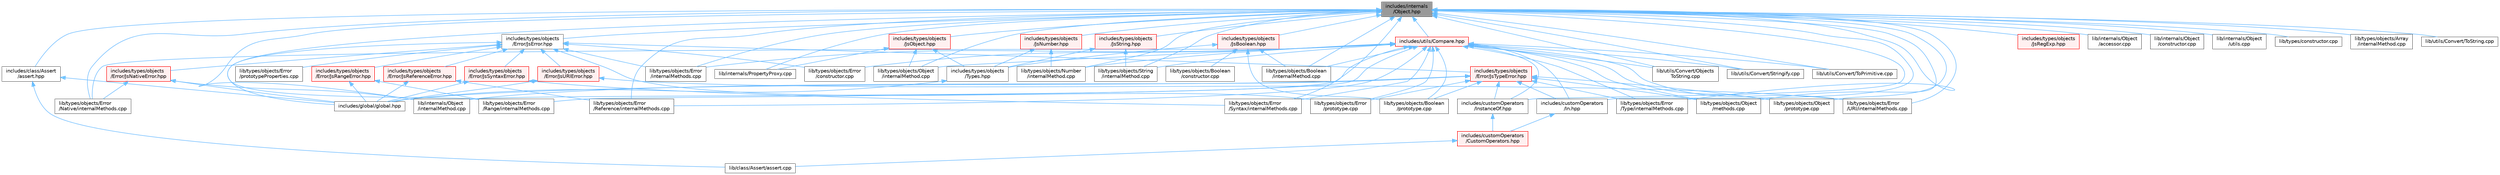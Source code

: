 digraph "includes/internals/Object.hpp"
{
 // LATEX_PDF_SIZE
  bgcolor="transparent";
  edge [fontname=Helvetica,fontsize=10,labelfontname=Helvetica,labelfontsize=10];
  node [fontname=Helvetica,fontsize=10,shape=box,height=0.2,width=0.4];
  Node1 [id="Node000001",label="includes/internals\l/Object.hpp",height=0.2,width=0.4,color="gray40", fillcolor="grey60", style="filled", fontcolor="black",tooltip=" "];
  Node1 -> Node2 [id="edge1_Node000001_Node000002",dir="back",color="steelblue1",style="solid",tooltip=" "];
  Node2 [id="Node000002",label="includes/class/Assert\l/assert.hpp",height=0.2,width=0.4,color="grey40", fillcolor="white", style="filled",URL="$assert_8hpp.html",tooltip=" "];
  Node2 -> Node3 [id="edge2_Node000002_Node000003",dir="back",color="steelblue1",style="solid",tooltip=" "];
  Node3 [id="Node000003",label="includes/global/global.hpp",height=0.2,width=0.4,color="grey40", fillcolor="white", style="filled",URL="$global_8hpp.html",tooltip=" "];
  Node2 -> Node4 [id="edge3_Node000002_Node000004",dir="back",color="steelblue1",style="solid",tooltip=" "];
  Node4 [id="Node000004",label="lib/class/Assert/assert.cpp",height=0.2,width=0.4,color="grey40", fillcolor="white", style="filled",URL="$assert_8cpp.html",tooltip=" "];
  Node1 -> Node5 [id="edge4_Node000001_Node000005",dir="back",color="steelblue1",style="solid",tooltip=" "];
  Node5 [id="Node000005",label="includes/customOperators\l/In.hpp",height=0.2,width=0.4,color="grey40", fillcolor="white", style="filled",URL="$In_8hpp.html",tooltip=" "];
  Node5 -> Node6 [id="edge5_Node000005_Node000006",dir="back",color="steelblue1",style="solid",tooltip=" "];
  Node6 [id="Node000006",label="includes/customOperators\l/CustomOperators.hpp",height=0.2,width=0.4,color="red", fillcolor="#FFF0F0", style="filled",URL="$CustomOperators_8hpp.html",tooltip=" "];
  Node6 -> Node4 [id="edge6_Node000006_Node000004",dir="back",color="steelblue1",style="solid",tooltip=" "];
  Node1 -> Node8 [id="edge7_Node000001_Node000008",dir="back",color="steelblue1",style="solid",tooltip=" "];
  Node8 [id="Node000008",label="includes/customOperators\l/InstanceOf.hpp",height=0.2,width=0.4,color="grey40", fillcolor="white", style="filled",URL="$InstanceOf_8hpp.html",tooltip=" "];
  Node8 -> Node6 [id="edge8_Node000008_Node000006",dir="back",color="steelblue1",style="solid",tooltip=" "];
  Node1 -> Node9 [id="edge9_Node000001_Node000009",dir="back",color="steelblue1",style="solid",tooltip=" "];
  Node9 [id="Node000009",label="includes/types/objects\l/Error/JsError.hpp",height=0.2,width=0.4,color="grey40", fillcolor="white", style="filled",URL="$JsError_8hpp.html",tooltip=" "];
  Node9 -> Node3 [id="edge10_Node000009_Node000003",dir="back",color="steelblue1",style="solid",tooltip=" "];
  Node9 -> Node10 [id="edge11_Node000009_Node000010",dir="back",color="steelblue1",style="solid",tooltip=" "];
  Node10 [id="Node000010",label="includes/types/objects\l/Error/JsNativeError.hpp",height=0.2,width=0.4,color="red", fillcolor="#FFF0F0", style="filled",URL="$JsNativeError_8hpp.html",tooltip=" "];
  Node10 -> Node3 [id="edge12_Node000010_Node000003",dir="back",color="steelblue1",style="solid",tooltip=" "];
  Node10 -> Node12 [id="edge13_Node000010_Node000012",dir="back",color="steelblue1",style="solid",tooltip=" "];
  Node12 [id="Node000012",label="lib/internals/Object\l/internalMethod.cpp",height=0.2,width=0.4,color="grey40", fillcolor="white", style="filled",URL="$internals_2Object_2internalMethod_8cpp.html",tooltip=" "];
  Node10 -> Node14 [id="edge14_Node000010_Node000014",dir="back",color="steelblue1",style="solid",tooltip=" "];
  Node14 [id="Node000014",label="lib/types/objects/Error\l/Native/internalMethods.cpp",height=0.2,width=0.4,color="grey40", fillcolor="white", style="filled",URL="$Native_2internalMethods_8cpp.html",tooltip=" "];
  Node9 -> Node16 [id="edge15_Node000009_Node000016",dir="back",color="steelblue1",style="solid",tooltip=" "];
  Node16 [id="Node000016",label="includes/types/objects\l/Error/JsRangeError.hpp",height=0.2,width=0.4,color="red", fillcolor="#FFF0F0", style="filled",URL="$JsRangeError_8hpp.html",tooltip=" "];
  Node16 -> Node3 [id="edge16_Node000016_Node000003",dir="back",color="steelblue1",style="solid",tooltip=" "];
  Node16 -> Node19 [id="edge17_Node000016_Node000019",dir="back",color="steelblue1",style="solid",tooltip=" "];
  Node19 [id="Node000019",label="lib/types/objects/Error\l/Range/internalMethods.cpp",height=0.2,width=0.4,color="grey40", fillcolor="white", style="filled",URL="$Range_2internalMethods_8cpp.html",tooltip=" "];
  Node9 -> Node21 [id="edge18_Node000009_Node000021",dir="back",color="steelblue1",style="solid",tooltip=" "];
  Node21 [id="Node000021",label="includes/types/objects\l/Error/JsReferenceError.hpp",height=0.2,width=0.4,color="red", fillcolor="#FFF0F0", style="filled",URL="$JsReferenceError_8hpp.html",tooltip=" "];
  Node21 -> Node3 [id="edge19_Node000021_Node000003",dir="back",color="steelblue1",style="solid",tooltip=" "];
  Node21 -> Node23 [id="edge20_Node000021_Node000023",dir="back",color="steelblue1",style="solid",tooltip=" "];
  Node23 [id="Node000023",label="lib/types/objects/Error\l/Reference/internalMethods.cpp",height=0.2,width=0.4,color="grey40", fillcolor="white", style="filled",URL="$Reference_2internalMethods_8cpp.html",tooltip=" "];
  Node9 -> Node25 [id="edge21_Node000009_Node000025",dir="back",color="steelblue1",style="solid",tooltip=" "];
  Node25 [id="Node000025",label="includes/types/objects\l/Error/JsSyntaxError.hpp",height=0.2,width=0.4,color="red", fillcolor="#FFF0F0", style="filled",URL="$JsSyntaxError_8hpp.html",tooltip=" "];
  Node25 -> Node3 [id="edge22_Node000025_Node000003",dir="back",color="steelblue1",style="solid",tooltip=" "];
  Node25 -> Node27 [id="edge23_Node000025_Node000027",dir="back",color="steelblue1",style="solid",tooltip=" "];
  Node27 [id="Node000027",label="lib/types/objects/Error\l/Syntax/internalMethods.cpp",height=0.2,width=0.4,color="grey40", fillcolor="white", style="filled",URL="$Syntax_2internalMethods_8cpp.html",tooltip=" "];
  Node9 -> Node29 [id="edge24_Node000009_Node000029",dir="back",color="steelblue1",style="solid",tooltip=" "];
  Node29 [id="Node000029",label="includes/types/objects\l/Error/JsTypeError.hpp",height=0.2,width=0.4,color="red", fillcolor="#FFF0F0", style="filled",URL="$JsTypeError_8hpp.html",tooltip=" "];
  Node29 -> Node5 [id="edge25_Node000029_Node000005",dir="back",color="steelblue1",style="solid",tooltip=" "];
  Node29 -> Node8 [id="edge26_Node000029_Node000008",dir="back",color="steelblue1",style="solid",tooltip=" "];
  Node29 -> Node3 [id="edge27_Node000029_Node000003",dir="back",color="steelblue1",style="solid",tooltip=" "];
  Node29 -> Node12 [id="edge28_Node000029_Node000012",dir="back",color="steelblue1",style="solid",tooltip=" "];
  Node29 -> Node31 [id="edge29_Node000029_Node000031",dir="back",color="steelblue1",style="solid",tooltip=" "];
  Node31 [id="Node000031",label="lib/types/objects/Boolean\l/prototype.cpp",height=0.2,width=0.4,color="grey40", fillcolor="white", style="filled",URL="$Boolean_2prototype_8cpp.html",tooltip=" "];
  Node29 -> Node33 [id="edge30_Node000029_Node000033",dir="back",color="steelblue1",style="solid",tooltip=" "];
  Node33 [id="Node000033",label="lib/types/objects/Error\l/Type/internalMethods.cpp",height=0.2,width=0.4,color="grey40", fillcolor="white", style="filled",URL="$Type_2internalMethods_8cpp.html",tooltip=" "];
  Node29 -> Node35 [id="edge31_Node000029_Node000035",dir="back",color="steelblue1",style="solid",tooltip=" "];
  Node35 [id="Node000035",label="lib/types/objects/Error\l/prototype.cpp",height=0.2,width=0.4,color="grey40", fillcolor="white", style="filled",URL="$Error_2prototype_8cpp.html",tooltip=" "];
  Node29 -> Node38 [id="edge32_Node000029_Node000038",dir="back",color="steelblue1",style="solid",tooltip=" "];
  Node38 [id="Node000038",label="lib/types/objects/Object\l/methods.cpp",height=0.2,width=0.4,color="grey40", fillcolor="white", style="filled",URL="$Object_2methods_8cpp.html",tooltip=" "];
  Node29 -> Node39 [id="edge33_Node000029_Node000039",dir="back",color="steelblue1",style="solid",tooltip=" "];
  Node39 [id="Node000039",label="lib/types/objects/Object\l/prototype.cpp",height=0.2,width=0.4,color="grey40", fillcolor="white", style="filled",URL="$Object_2prototype_8cpp.html",tooltip=" "];
  Node9 -> Node47 [id="edge34_Node000009_Node000047",dir="back",color="steelblue1",style="solid",tooltip=" "];
  Node47 [id="Node000047",label="includes/types/objects\l/Error/JsURIError.hpp",height=0.2,width=0.4,color="red", fillcolor="#FFF0F0", style="filled",URL="$JsURIError_8hpp.html",tooltip=" "];
  Node47 -> Node3 [id="edge35_Node000047_Node000003",dir="back",color="steelblue1",style="solid",tooltip=" "];
  Node47 -> Node49 [id="edge36_Node000047_Node000049",dir="back",color="steelblue1",style="solid",tooltip=" "];
  Node49 [id="Node000049",label="lib/types/objects/Error\l/URI/internalMethods.cpp",height=0.2,width=0.4,color="grey40", fillcolor="white", style="filled",URL="$URI_2internalMethods_8cpp.html",tooltip=" "];
  Node9 -> Node51 [id="edge37_Node000009_Node000051",dir="back",color="steelblue1",style="solid",tooltip=" "];
  Node51 [id="Node000051",label="lib/types/objects/Error\l/constructor.cpp",height=0.2,width=0.4,color="grey40", fillcolor="white", style="filled",URL="$types_2objects_2Error_2constructor_8cpp.html",tooltip=" "];
  Node9 -> Node52 [id="edge38_Node000009_Node000052",dir="back",color="steelblue1",style="solid",tooltip=" "];
  Node52 [id="Node000052",label="lib/types/objects/Error\l/internalMethods.cpp",height=0.2,width=0.4,color="grey40", fillcolor="white", style="filled",URL="$internalMethods_8cpp.html",tooltip=" "];
  Node9 -> Node35 [id="edge39_Node000009_Node000035",dir="back",color="steelblue1",style="solid",tooltip=" "];
  Node9 -> Node53 [id="edge40_Node000009_Node000053",dir="back",color="steelblue1",style="solid",tooltip=" "];
  Node53 [id="Node000053",label="lib/types/objects/Error\l/prototypeProperties.cpp",height=0.2,width=0.4,color="grey40", fillcolor="white", style="filled",URL="$Error_2prototypeProperties_8cpp.html",tooltip=" "];
  Node1 -> Node54 [id="edge41_Node000001_Node000054",dir="back",color="steelblue1",style="solid",tooltip=" "];
  Node54 [id="Node000054",label="includes/types/objects\l/JsBoolean.hpp",height=0.2,width=0.4,color="red", fillcolor="#FFF0F0", style="filled",URL="$JsBoolean_8hpp.html",tooltip=" "];
  Node54 -> Node55 [id="edge42_Node000054_Node000055",dir="back",color="steelblue1",style="solid",tooltip=" "];
  Node55 [id="Node000055",label="includes/types/objects\l/Types.hpp",height=0.2,width=0.4,color="grey40", fillcolor="white", style="filled",URL="$objects_2Types_8hpp.html",tooltip=" "];
  Node55 -> Node3 [id="edge43_Node000055_Node000003",dir="back",color="steelblue1",style="solid",tooltip=" "];
  Node54 -> Node56 [id="edge44_Node000054_Node000056",dir="back",color="steelblue1",style="solid",tooltip=" "];
  Node56 [id="Node000056",label="lib/types/objects/Boolean\l/constructor.cpp",height=0.2,width=0.4,color="grey40", fillcolor="white", style="filled",URL="$types_2objects_2Boolean_2constructor_8cpp.html",tooltip=" "];
  Node54 -> Node57 [id="edge45_Node000054_Node000057",dir="back",color="steelblue1",style="solid",tooltip=" "];
  Node57 [id="Node000057",label="lib/types/objects/Boolean\l/internalMethod.cpp",height=0.2,width=0.4,color="grey40", fillcolor="white", style="filled",URL="$types_2objects_2Boolean_2internalMethod_8cpp.html",tooltip=" "];
  Node54 -> Node31 [id="edge46_Node000054_Node000031",dir="back",color="steelblue1",style="solid",tooltip=" "];
  Node1 -> Node61 [id="edge47_Node000001_Node000061",dir="back",color="steelblue1",style="solid",tooltip=" "];
  Node61 [id="Node000061",label="includes/types/objects\l/JsNumber.hpp",height=0.2,width=0.4,color="red", fillcolor="#FFF0F0", style="filled",URL="$JsNumber_8hpp.html",tooltip=" "];
  Node61 -> Node55 [id="edge48_Node000061_Node000055",dir="back",color="steelblue1",style="solid",tooltip=" "];
  Node61 -> Node63 [id="edge49_Node000061_Node000063",dir="back",color="steelblue1",style="solid",tooltip=" "];
  Node63 [id="Node000063",label="lib/types/objects/Number\l/internalMethod.cpp",height=0.2,width=0.4,color="grey40", fillcolor="white", style="filled",URL="$types_2objects_2Number_2internalMethod_8cpp.html",tooltip=" "];
  Node1 -> Node66 [id="edge50_Node000001_Node000066",dir="back",color="steelblue1",style="solid",tooltip=" "];
  Node66 [id="Node000066",label="includes/types/objects\l/JsObject.hpp",height=0.2,width=0.4,color="red", fillcolor="#FFF0F0", style="filled",URL="$JsObject_8hpp.html",tooltip=" "];
  Node66 -> Node55 [id="edge51_Node000066_Node000055",dir="back",color="steelblue1",style="solid",tooltip=" "];
  Node66 -> Node84 [id="edge52_Node000066_Node000084",dir="back",color="steelblue1",style="solid",tooltip=" "];
  Node84 [id="Node000084",label="lib/internals/PropertyProxy.cpp",height=0.2,width=0.4,color="grey40", fillcolor="white", style="filled",URL="$PropertyProxy_8cpp.html",tooltip=" "];
  Node66 -> Node76 [id="edge53_Node000066_Node000076",dir="back",color="steelblue1",style="solid",tooltip=" "];
  Node76 [id="Node000076",label="lib/types/objects/Object\l/internalMethod.cpp",height=0.2,width=0.4,color="grey40", fillcolor="white", style="filled",URL="$types_2objects_2Object_2internalMethod_8cpp.html",tooltip=" "];
  Node1 -> Node88 [id="edge54_Node000001_Node000088",dir="back",color="steelblue1",style="solid",tooltip=" "];
  Node88 [id="Node000088",label="includes/types/objects\l/JsRegExp.hpp",height=0.2,width=0.4,color="red", fillcolor="#FFF0F0", style="filled",URL="$JsRegExp_8hpp.html",tooltip=" "];
  Node1 -> Node89 [id="edge55_Node000001_Node000089",dir="back",color="steelblue1",style="solid",tooltip=" "];
  Node89 [id="Node000089",label="includes/types/objects\l/JsString.hpp",height=0.2,width=0.4,color="red", fillcolor="#FFF0F0", style="filled",URL="$JsString_8hpp.html",tooltip=" "];
  Node89 -> Node55 [id="edge56_Node000089_Node000055",dir="back",color="steelblue1",style="solid",tooltip=" "];
  Node89 -> Node80 [id="edge57_Node000089_Node000080",dir="back",color="steelblue1",style="solid",tooltip=" "];
  Node80 [id="Node000080",label="lib/types/objects/String\l/internalMethod.cpp",height=0.2,width=0.4,color="grey40", fillcolor="white", style="filled",URL="$types_2objects_2String_2internalMethod_8cpp.html",tooltip=" "];
  Node1 -> Node92 [id="edge58_Node000001_Node000092",dir="back",color="steelblue1",style="solid",tooltip=" "];
  Node92 [id="Node000092",label="includes/utils/Compare.hpp",height=0.2,width=0.4,color="red", fillcolor="#FFF0F0", style="filled",URL="$Compare_8hpp.html",tooltip=" "];
  Node92 -> Node5 [id="edge59_Node000092_Node000005",dir="back",color="steelblue1",style="solid",tooltip=" "];
  Node92 -> Node8 [id="edge60_Node000092_Node000008",dir="back",color="steelblue1",style="solid",tooltip=" "];
  Node92 -> Node12 [id="edge61_Node000092_Node000012",dir="back",color="steelblue1",style="solid",tooltip=" "];
  Node92 -> Node57 [id="edge62_Node000092_Node000057",dir="back",color="steelblue1",style="solid",tooltip=" "];
  Node92 -> Node31 [id="edge63_Node000092_Node000031",dir="back",color="steelblue1",style="solid",tooltip=" "];
  Node92 -> Node14 [id="edge64_Node000092_Node000014",dir="back",color="steelblue1",style="solid",tooltip=" "];
  Node92 -> Node19 [id="edge65_Node000092_Node000019",dir="back",color="steelblue1",style="solid",tooltip=" "];
  Node92 -> Node23 [id="edge66_Node000092_Node000023",dir="back",color="steelblue1",style="solid",tooltip=" "];
  Node92 -> Node27 [id="edge67_Node000092_Node000027",dir="back",color="steelblue1",style="solid",tooltip=" "];
  Node92 -> Node33 [id="edge68_Node000092_Node000033",dir="back",color="steelblue1",style="solid",tooltip=" "];
  Node92 -> Node49 [id="edge69_Node000092_Node000049",dir="back",color="steelblue1",style="solid",tooltip=" "];
  Node92 -> Node51 [id="edge70_Node000092_Node000051",dir="back",color="steelblue1",style="solid",tooltip=" "];
  Node92 -> Node52 [id="edge71_Node000092_Node000052",dir="back",color="steelblue1",style="solid",tooltip=" "];
  Node92 -> Node35 [id="edge72_Node000092_Node000035",dir="back",color="steelblue1",style="solid",tooltip=" "];
  Node92 -> Node63 [id="edge73_Node000092_Node000063",dir="back",color="steelblue1",style="solid",tooltip=" "];
  Node92 -> Node76 [id="edge74_Node000092_Node000076",dir="back",color="steelblue1",style="solid",tooltip=" "];
  Node92 -> Node38 [id="edge75_Node000092_Node000038",dir="back",color="steelblue1",style="solid",tooltip=" "];
  Node92 -> Node39 [id="edge76_Node000092_Node000039",dir="back",color="steelblue1",style="solid",tooltip=" "];
  Node92 -> Node80 [id="edge77_Node000092_Node000080",dir="back",color="steelblue1",style="solid",tooltip=" "];
  Node92 -> Node93 [id="edge78_Node000092_Node000093",dir="back",color="steelblue1",style="solid",tooltip=" "];
  Node93 [id="Node000093",label="lib/utils/Convert/Objects\lToString.cpp",height=0.2,width=0.4,color="grey40", fillcolor="white", style="filled",URL="$ObjectsToString_8cpp.html",tooltip=" "];
  Node92 -> Node94 [id="edge79_Node000092_Node000094",dir="back",color="steelblue1",style="solid",tooltip=" "];
  Node94 [id="Node000094",label="lib/utils/Convert/Stringify.cpp",height=0.2,width=0.4,color="grey40", fillcolor="white", style="filled",URL="$Stringify_8cpp.html",tooltip=" "];
  Node92 -> Node95 [id="edge80_Node000092_Node000095",dir="back",color="steelblue1",style="solid",tooltip=" "];
  Node95 [id="Node000095",label="lib/utils/Convert/ToPrimitive.cpp",height=0.2,width=0.4,color="grey40", fillcolor="white", style="filled",URL="$ToPrimitive_8cpp.html",tooltip=" "];
  Node1 -> Node96 [id="edge81_Node000001_Node000096",dir="back",color="steelblue1",style="solid",tooltip=" "];
  Node96 [id="Node000096",label="lib/internals/Object\l/accessor.cpp",height=0.2,width=0.4,color="grey40", fillcolor="white", style="filled",URL="$internals_2Object_2accessor_8cpp.html",tooltip=" "];
  Node1 -> Node97 [id="edge82_Node000001_Node000097",dir="back",color="steelblue1",style="solid",tooltip=" "];
  Node97 [id="Node000097",label="lib/internals/Object\l/constructor.cpp",height=0.2,width=0.4,color="grey40", fillcolor="white", style="filled",URL="$internals_2Object_2constructor_8cpp.html",tooltip=" "];
  Node1 -> Node12 [id="edge83_Node000001_Node000012",dir="back",color="steelblue1",style="solid",tooltip=" "];
  Node1 -> Node98 [id="edge84_Node000001_Node000098",dir="back",color="steelblue1",style="solid",tooltip=" "];
  Node98 [id="Node000098",label="lib/internals/Object\l/utils.cpp",height=0.2,width=0.4,color="grey40", fillcolor="white", style="filled",URL="$utils_8cpp.html",tooltip=" "];
  Node1 -> Node84 [id="edge85_Node000001_Node000084",dir="back",color="steelblue1",style="solid",tooltip=" "];
  Node1 -> Node99 [id="edge86_Node000001_Node000099",dir="back",color="steelblue1",style="solid",tooltip=" "];
  Node99 [id="Node000099",label="lib/types/constructor.cpp",height=0.2,width=0.4,color="grey40", fillcolor="white", style="filled",URL="$types_2constructor_8cpp.html",tooltip=" "];
  Node1 -> Node71 [id="edge87_Node000001_Node000071",dir="back",color="steelblue1",style="solid",tooltip=" "];
  Node71 [id="Node000071",label="lib/types/objects/Array\l/internalMethod.cpp",height=0.2,width=0.4,color="grey40", fillcolor="white", style="filled",URL="$types_2objects_2Array_2internalMethod_8cpp.html",tooltip=" "];
  Node1 -> Node57 [id="edge88_Node000001_Node000057",dir="back",color="steelblue1",style="solid",tooltip=" "];
  Node1 -> Node14 [id="edge89_Node000001_Node000014",dir="back",color="steelblue1",style="solid",tooltip=" "];
  Node1 -> Node19 [id="edge90_Node000001_Node000019",dir="back",color="steelblue1",style="solid",tooltip=" "];
  Node1 -> Node23 [id="edge91_Node000001_Node000023",dir="back",color="steelblue1",style="solid",tooltip=" "];
  Node1 -> Node27 [id="edge92_Node000001_Node000027",dir="back",color="steelblue1",style="solid",tooltip=" "];
  Node1 -> Node33 [id="edge93_Node000001_Node000033",dir="back",color="steelblue1",style="solid",tooltip=" "];
  Node1 -> Node49 [id="edge94_Node000001_Node000049",dir="back",color="steelblue1",style="solid",tooltip=" "];
  Node1 -> Node52 [id="edge95_Node000001_Node000052",dir="back",color="steelblue1",style="solid",tooltip=" "];
  Node1 -> Node63 [id="edge96_Node000001_Node000063",dir="back",color="steelblue1",style="solid",tooltip=" "];
  Node1 -> Node76 [id="edge97_Node000001_Node000076",dir="back",color="steelblue1",style="solid",tooltip=" "];
  Node1 -> Node38 [id="edge98_Node000001_Node000038",dir="back",color="steelblue1",style="solid",tooltip=" "];
  Node1 -> Node39 [id="edge99_Node000001_Node000039",dir="back",color="steelblue1",style="solid",tooltip=" "];
  Node1 -> Node80 [id="edge100_Node000001_Node000080",dir="back",color="steelblue1",style="solid",tooltip=" "];
  Node1 -> Node93 [id="edge101_Node000001_Node000093",dir="back",color="steelblue1",style="solid",tooltip=" "];
  Node1 -> Node94 [id="edge102_Node000001_Node000094",dir="back",color="steelblue1",style="solid",tooltip=" "];
  Node1 -> Node95 [id="edge103_Node000001_Node000095",dir="back",color="steelblue1",style="solid",tooltip=" "];
  Node1 -> Node100 [id="edge104_Node000001_Node000100",dir="back",color="steelblue1",style="solid",tooltip=" "];
  Node100 [id="Node000100",label="lib/utils/Convert/ToString.cpp",height=0.2,width=0.4,color="grey40", fillcolor="white", style="filled",URL="$ToString_8cpp.html",tooltip=" "];
}
